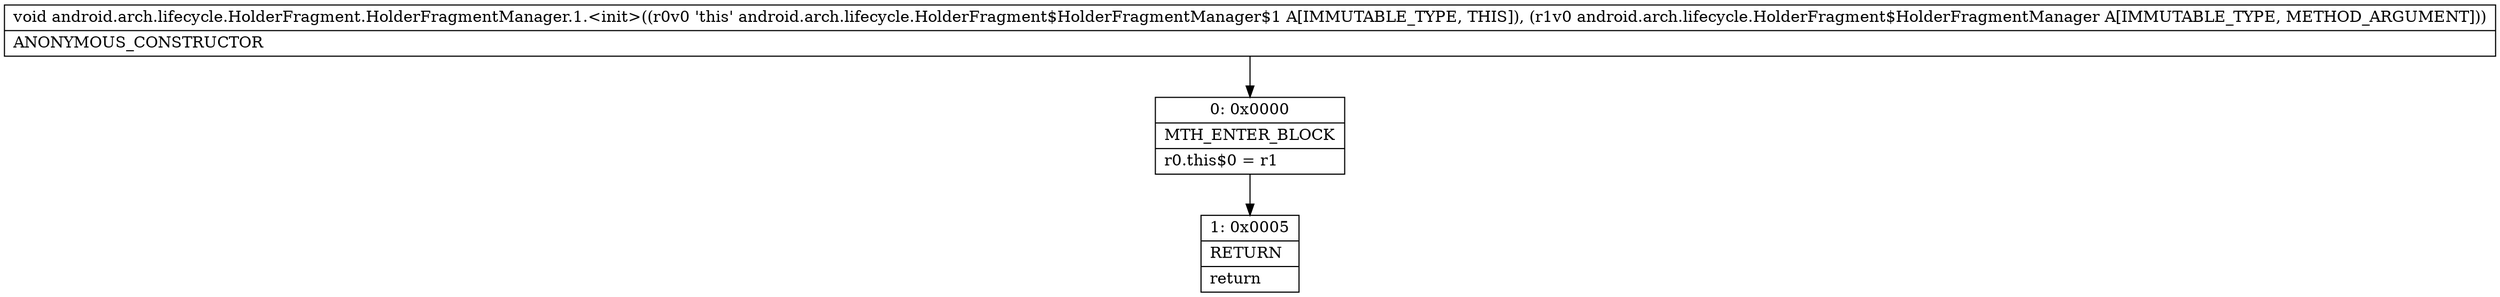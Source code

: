 digraph "CFG forandroid.arch.lifecycle.HolderFragment.HolderFragmentManager.1.\<init\>(Landroid\/arch\/lifecycle\/HolderFragment$HolderFragmentManager;)V" {
Node_0 [shape=record,label="{0\:\ 0x0000|MTH_ENTER_BLOCK\l|r0.this$0 = r1\l}"];
Node_1 [shape=record,label="{1\:\ 0x0005|RETURN\l|return\l}"];
MethodNode[shape=record,label="{void android.arch.lifecycle.HolderFragment.HolderFragmentManager.1.\<init\>((r0v0 'this' android.arch.lifecycle.HolderFragment$HolderFragmentManager$1 A[IMMUTABLE_TYPE, THIS]), (r1v0 android.arch.lifecycle.HolderFragment$HolderFragmentManager A[IMMUTABLE_TYPE, METHOD_ARGUMENT]))  | ANONYMOUS_CONSTRUCTOR\l}"];
MethodNode -> Node_0;
Node_0 -> Node_1;
}

